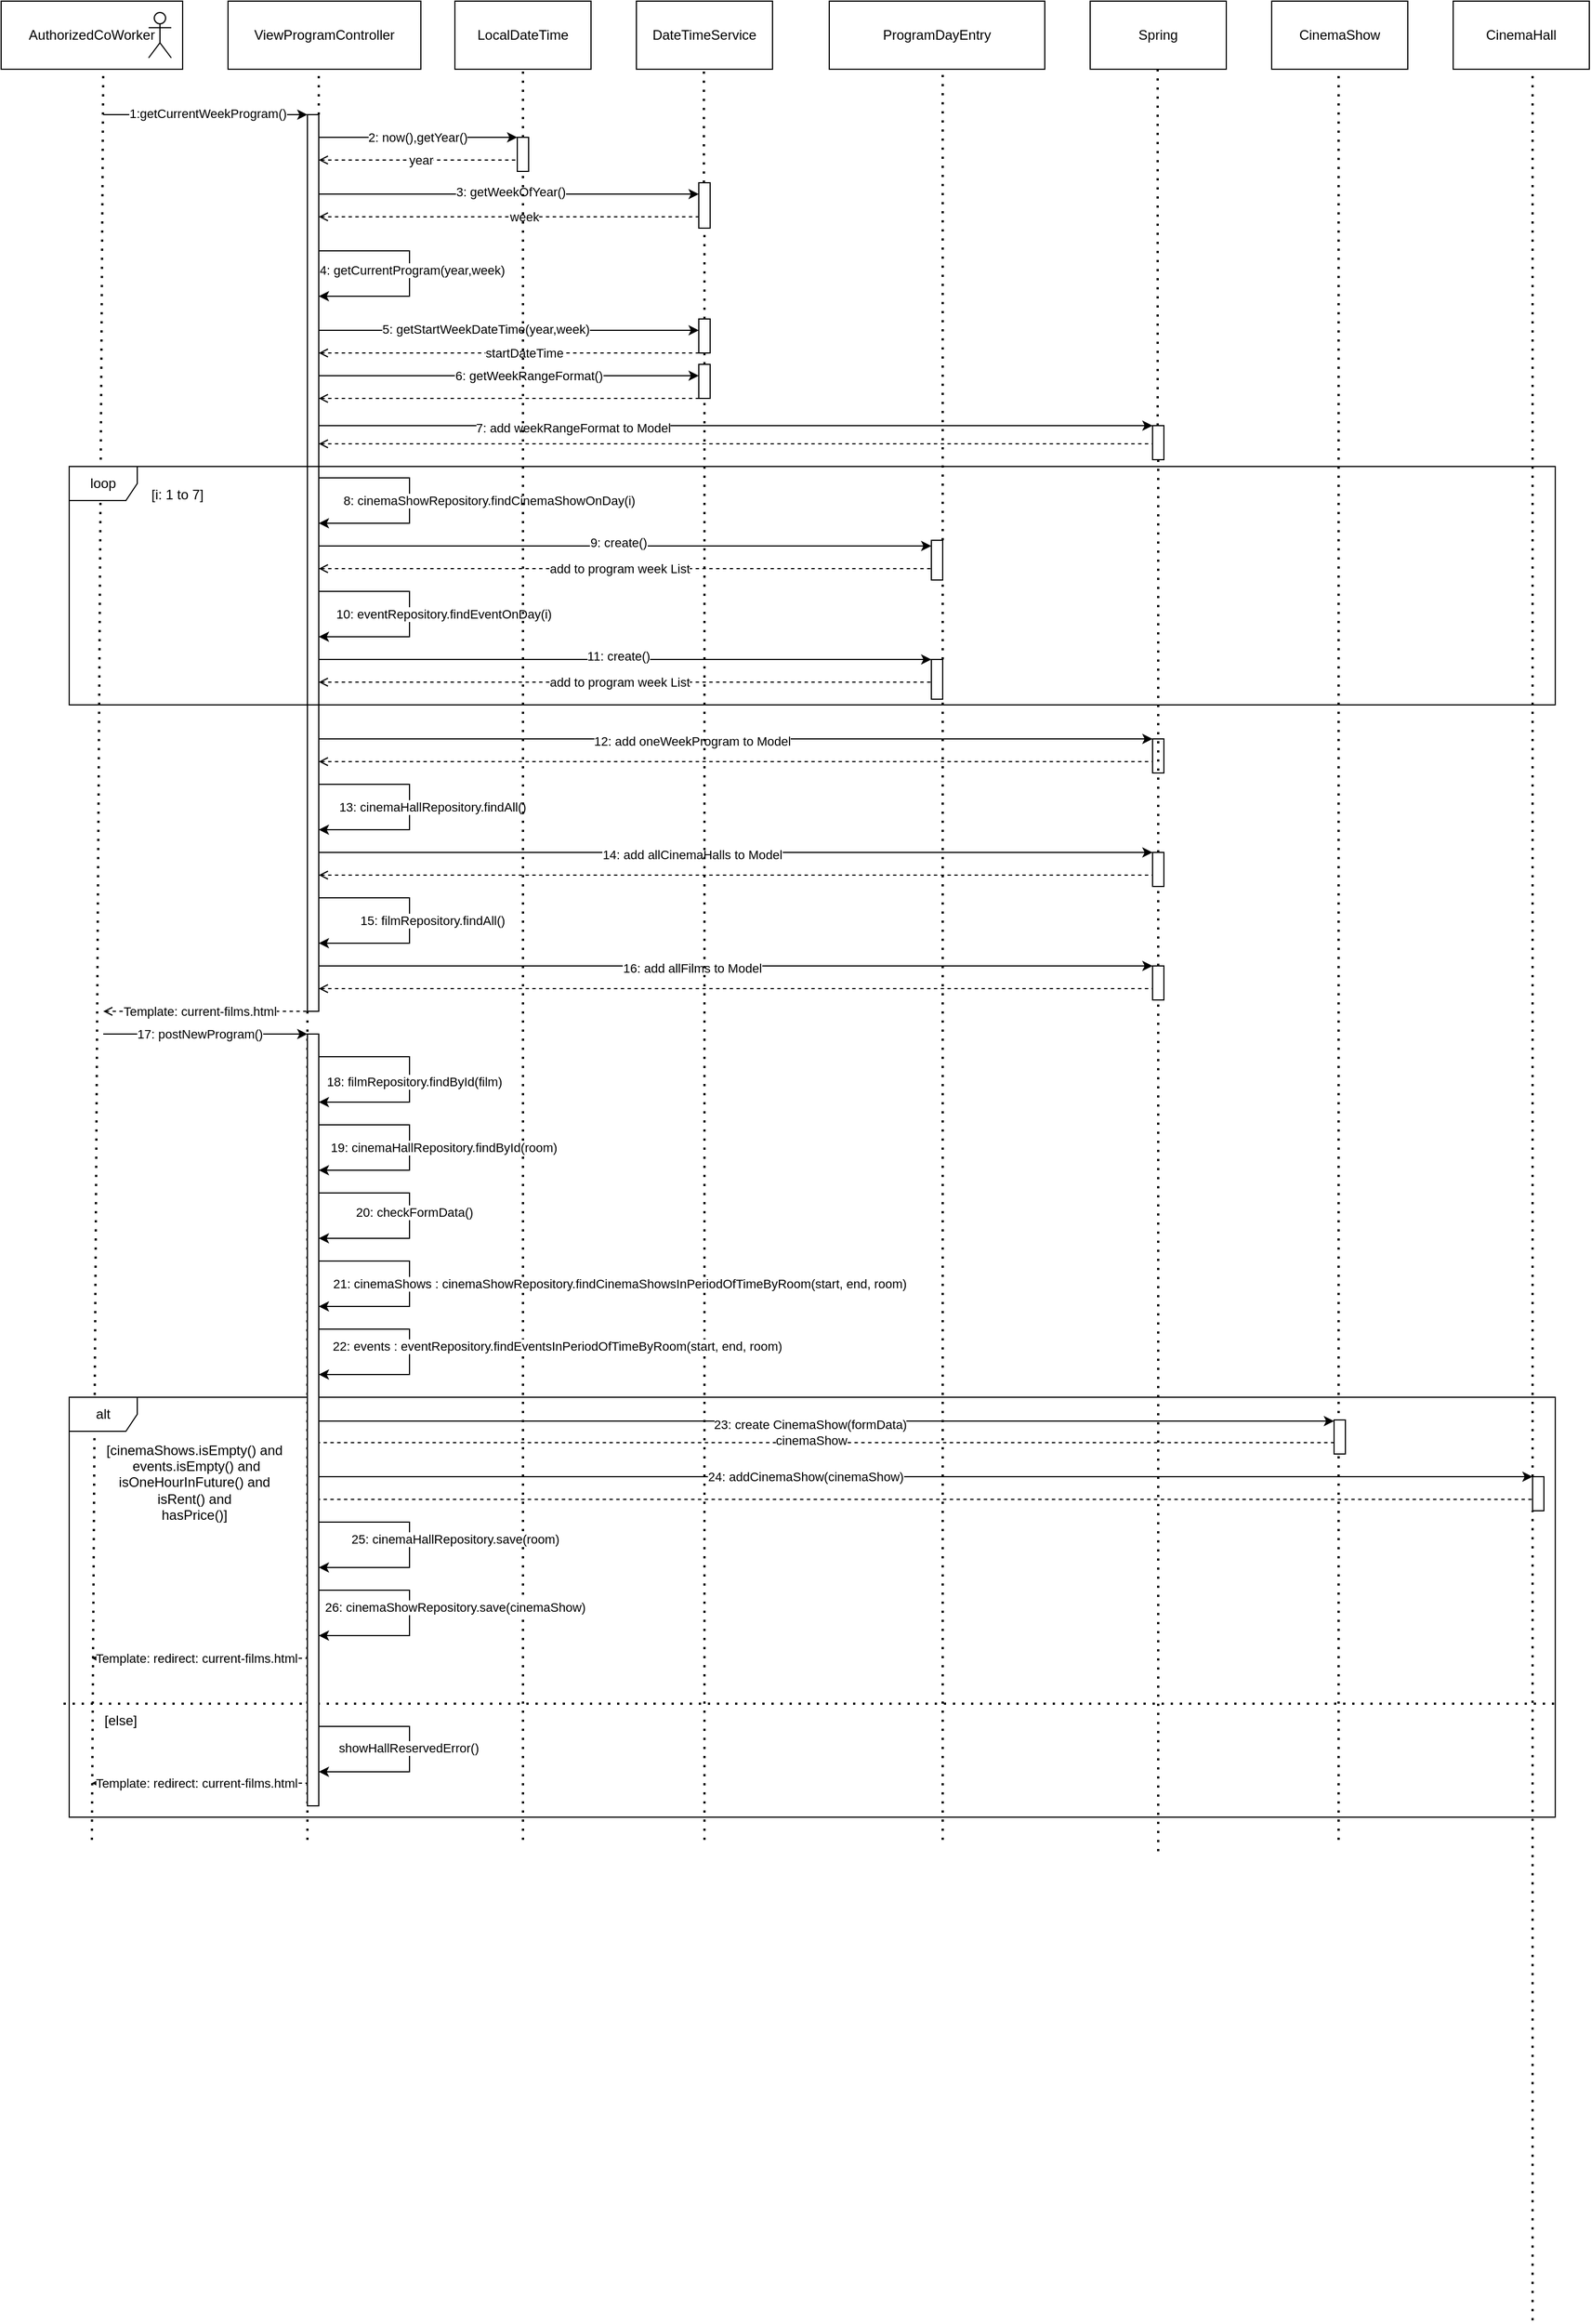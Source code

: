 <mxfile version="24.6.4" type="device">
  <diagram name="Seite-1" id="sp1rI4xeojst68DhzQmf">
    <mxGraphModel dx="1290" dy="717" grid="1" gridSize="10" guides="1" tooltips="1" connect="1" arrows="1" fold="1" page="1" pageScale="1" pageWidth="1169" pageHeight="827" math="0" shadow="0">
      <root>
        <mxCell id="0" />
        <mxCell id="1" parent="0" />
        <mxCell id="gqhiWl2v0TtvqMzt5mS7-1" value="AuthorizedCoWorker" style="rounded=0;whiteSpace=wrap;html=1;" parent="1" vertex="1">
          <mxGeometry x="40" y="40" width="160" height="60" as="geometry" />
        </mxCell>
        <mxCell id="gqhiWl2v0TtvqMzt5mS7-2" value="" style="shape=umlActor;verticalLabelPosition=bottom;verticalAlign=top;html=1;outlineConnect=0;" parent="1" vertex="1">
          <mxGeometry x="170" y="50" width="20" height="40" as="geometry" />
        </mxCell>
        <mxCell id="gqhiWl2v0TtvqMzt5mS7-3" value="ViewProgramController" style="rounded=0;whiteSpace=wrap;html=1;" parent="1" vertex="1">
          <mxGeometry x="240" y="40" width="170" height="60" as="geometry" />
        </mxCell>
        <mxCell id="gqhiWl2v0TtvqMzt5mS7-4" value="DateTimeService" style="rounded=0;whiteSpace=wrap;html=1;" parent="1" vertex="1">
          <mxGeometry x="600" y="40" width="120" height="60" as="geometry" />
        </mxCell>
        <mxCell id="gqhiWl2v0TtvqMzt5mS7-5" value="Spring" style="rounded=0;whiteSpace=wrap;html=1;" parent="1" vertex="1">
          <mxGeometry x="1000" y="40" width="120" height="60" as="geometry" />
        </mxCell>
        <mxCell id="gqhiWl2v0TtvqMzt5mS7-6" value="ProgramDayEntry" style="rounded=0;whiteSpace=wrap;html=1;" parent="1" vertex="1">
          <mxGeometry x="770" y="40" width="190" height="60" as="geometry" />
        </mxCell>
        <mxCell id="gqhiWl2v0TtvqMzt5mS7-7" value="" style="endArrow=none;dashed=1;html=1;dashPattern=1 3;strokeWidth=2;rounded=0;" parent="1" edge="1">
          <mxGeometry width="50" height="50" relative="1" as="geometry">
            <mxPoint x="120" y="1660" as="sourcePoint" />
            <mxPoint x="130" y="100" as="targetPoint" />
          </mxGeometry>
        </mxCell>
        <mxCell id="gqhiWl2v0TtvqMzt5mS7-8" value="" style="endArrow=none;dashed=1;html=1;dashPattern=1 3;strokeWidth=2;rounded=0;" parent="1" source="gqhiWl2v0TtvqMzt5mS7-14" edge="1">
          <mxGeometry width="50" height="50" relative="1" as="geometry">
            <mxPoint x="320" y="800" as="sourcePoint" />
            <mxPoint x="320" y="100" as="targetPoint" />
          </mxGeometry>
        </mxCell>
        <mxCell id="gqhiWl2v0TtvqMzt5mS7-9" value="" style="endArrow=none;dashed=1;html=1;dashPattern=1 3;strokeWidth=2;rounded=0;" parent="1" source="gqhiWl2v0TtvqMzt5mS7-72" edge="1">
          <mxGeometry width="50" height="50" relative="1" as="geometry">
            <mxPoint x="660" y="1480" as="sourcePoint" />
            <mxPoint x="659.5" y="100" as="targetPoint" />
          </mxGeometry>
        </mxCell>
        <mxCell id="gqhiWl2v0TtvqMzt5mS7-10" value="" style="endArrow=none;dashed=1;html=1;dashPattern=1 3;strokeWidth=2;rounded=0;" parent="1" source="gqhiWl2v0TtvqMzt5mS7-138" edge="1">
          <mxGeometry width="50" height="50" relative="1" as="geometry">
            <mxPoint x="870" y="1650" as="sourcePoint" />
            <mxPoint x="870" y="100" as="targetPoint" />
          </mxGeometry>
        </mxCell>
        <mxCell id="gqhiWl2v0TtvqMzt5mS7-11" value="" style="endArrow=none;dashed=1;html=1;dashPattern=1 3;strokeWidth=2;rounded=0;" parent="1" source="gqhiWl2v0TtvqMzt5mS7-150" edge="1">
          <mxGeometry width="50" height="50" relative="1" as="geometry">
            <mxPoint x="1060" y="1650" as="sourcePoint" />
            <mxPoint x="1059.5" y="100" as="targetPoint" />
          </mxGeometry>
        </mxCell>
        <mxCell id="gqhiWl2v0TtvqMzt5mS7-12" value="" style="endArrow=classic;html=1;rounded=0;" parent="1" target="gqhiWl2v0TtvqMzt5mS7-14" edge="1">
          <mxGeometry width="50" height="50" relative="1" as="geometry">
            <mxPoint x="130" y="140" as="sourcePoint" />
            <mxPoint x="320" y="140" as="targetPoint" />
          </mxGeometry>
        </mxCell>
        <mxCell id="gqhiWl2v0TtvqMzt5mS7-16" value="1:getCurrentWeekProgram()" style="edgeLabel;html=1;align=center;verticalAlign=middle;resizable=0;points=[];" parent="gqhiWl2v0TtvqMzt5mS7-12" vertex="1" connectable="0">
          <mxGeometry x="0.022" y="1" relative="1" as="geometry">
            <mxPoint as="offset" />
          </mxGeometry>
        </mxCell>
        <mxCell id="gqhiWl2v0TtvqMzt5mS7-15" value="" style="endArrow=none;dashed=1;html=1;dashPattern=1 3;strokeWidth=2;rounded=0;" parent="1" target="gqhiWl2v0TtvqMzt5mS7-14" edge="1">
          <mxGeometry width="50" height="50" relative="1" as="geometry">
            <mxPoint x="310" y="1660" as="sourcePoint" />
            <mxPoint x="320" y="100" as="targetPoint" />
          </mxGeometry>
        </mxCell>
        <mxCell id="gqhiWl2v0TtvqMzt5mS7-14" value="" style="html=1;points=[[0,0,0,0,5],[0,1,0,0,-5],[1,0,0,0,5],[1,1,0,0,-5]];perimeter=orthogonalPerimeter;outlineConnect=0;targetShapes=umlLifeline;portConstraint=eastwest;newEdgeStyle={&quot;curved&quot;:0,&quot;rounded&quot;:0};" parent="1" vertex="1">
          <mxGeometry x="310" y="140" width="10" height="790" as="geometry" />
        </mxCell>
        <mxCell id="gqhiWl2v0TtvqMzt5mS7-19" value="LocalDateTime" style="rounded=0;whiteSpace=wrap;html=1;" parent="1" vertex="1">
          <mxGeometry x="440" y="40" width="120" height="60" as="geometry" />
        </mxCell>
        <mxCell id="gqhiWl2v0TtvqMzt5mS7-20" value="" style="endArrow=none;dashed=1;html=1;dashPattern=1 3;strokeWidth=2;rounded=0;" parent="1" source="gqhiWl2v0TtvqMzt5mS7-70" edge="1">
          <mxGeometry width="50" height="50" relative="1" as="geometry">
            <mxPoint x="500" y="1480" as="sourcePoint" />
            <mxPoint x="500" y="100" as="targetPoint" />
          </mxGeometry>
        </mxCell>
        <mxCell id="gqhiWl2v0TtvqMzt5mS7-21" value="" style="endArrow=classic;html=1;rounded=0;" parent="1" target="gqhiWl2v0TtvqMzt5mS7-70" edge="1">
          <mxGeometry width="50" height="50" relative="1" as="geometry">
            <mxPoint x="320" y="160" as="sourcePoint" />
            <mxPoint x="500" y="160" as="targetPoint" />
          </mxGeometry>
        </mxCell>
        <mxCell id="gqhiWl2v0TtvqMzt5mS7-22" value="2: now(),getYear()" style="edgeLabel;html=1;align=center;verticalAlign=middle;resizable=0;points=[];" parent="gqhiWl2v0TtvqMzt5mS7-21" vertex="1" connectable="0">
          <mxGeometry x="0.222" y="-3" relative="1" as="geometry">
            <mxPoint x="-20" y="-3" as="offset" />
          </mxGeometry>
        </mxCell>
        <mxCell id="gqhiWl2v0TtvqMzt5mS7-24" value="" style="endArrow=none;dashed=1;html=1;rounded=0;startArrow=open;startFill=0;" parent="1" edge="1">
          <mxGeometry width="50" height="50" relative="1" as="geometry">
            <mxPoint x="320" y="180" as="sourcePoint" />
            <mxPoint x="500" y="180" as="targetPoint" />
          </mxGeometry>
        </mxCell>
        <mxCell id="gqhiWl2v0TtvqMzt5mS7-25" value="year" style="edgeLabel;html=1;align=center;verticalAlign=middle;resizable=0;points=[];" parent="gqhiWl2v0TtvqMzt5mS7-24" vertex="1" connectable="0">
          <mxGeometry x="0.133" y="3" relative="1" as="geometry">
            <mxPoint x="-12" y="3" as="offset" />
          </mxGeometry>
        </mxCell>
        <mxCell id="gqhiWl2v0TtvqMzt5mS7-26" value="" style="endArrow=classic;html=1;rounded=0;" parent="1" target="gqhiWl2v0TtvqMzt5mS7-72" edge="1">
          <mxGeometry width="50" height="50" relative="1" as="geometry">
            <mxPoint x="320" y="210" as="sourcePoint" />
            <mxPoint x="660" y="210" as="targetPoint" />
          </mxGeometry>
        </mxCell>
        <mxCell id="gqhiWl2v0TtvqMzt5mS7-27" value="3: getWeekOfYear()" style="edgeLabel;html=1;align=center;verticalAlign=middle;resizable=0;points=[];" parent="gqhiWl2v0TtvqMzt5mS7-26" vertex="1" connectable="0">
          <mxGeometry x="-0.288" y="2" relative="1" as="geometry">
            <mxPoint x="49" as="offset" />
          </mxGeometry>
        </mxCell>
        <mxCell id="gqhiWl2v0TtvqMzt5mS7-29" value="" style="endArrow=none;dashed=1;html=1;rounded=0;startArrow=open;startFill=0;" parent="1" source="gqhiWl2v0TtvqMzt5mS7-14" edge="1">
          <mxGeometry width="50" height="50" relative="1" as="geometry">
            <mxPoint x="480" y="230" as="sourcePoint" />
            <mxPoint x="660" y="230" as="targetPoint" />
          </mxGeometry>
        </mxCell>
        <mxCell id="gqhiWl2v0TtvqMzt5mS7-30" value="week" style="edgeLabel;html=1;align=center;verticalAlign=middle;resizable=0;points=[];" parent="gqhiWl2v0TtvqMzt5mS7-29" vertex="1" connectable="0">
          <mxGeometry x="0.133" y="3" relative="1" as="geometry">
            <mxPoint x="-12" y="3" as="offset" />
          </mxGeometry>
        </mxCell>
        <mxCell id="gqhiWl2v0TtvqMzt5mS7-31" value="" style="endArrow=classic;html=1;rounded=0;" parent="1" target="gqhiWl2v0TtvqMzt5mS7-14" edge="1">
          <mxGeometry width="50" height="50" relative="1" as="geometry">
            <mxPoint x="320" y="260" as="sourcePoint" />
            <mxPoint x="410" y="290" as="targetPoint" />
            <Array as="points">
              <mxPoint x="400" y="260" />
              <mxPoint x="400" y="300" />
            </Array>
          </mxGeometry>
        </mxCell>
        <mxCell id="gqhiWl2v0TtvqMzt5mS7-32" value="4: getCurrentProgram(year,week)" style="edgeLabel;html=1;align=center;verticalAlign=middle;resizable=0;points=[];" parent="gqhiWl2v0TtvqMzt5mS7-31" vertex="1" connectable="0">
          <mxGeometry x="-0.03" y="2" relative="1" as="geometry">
            <mxPoint as="offset" />
          </mxGeometry>
        </mxCell>
        <mxCell id="gqhiWl2v0TtvqMzt5mS7-33" value="" style="endArrow=classic;html=1;rounded=0;" parent="1" target="gqhiWl2v0TtvqMzt5mS7-74" edge="1">
          <mxGeometry width="50" height="50" relative="1" as="geometry">
            <mxPoint x="320" y="330" as="sourcePoint" />
            <mxPoint x="660" y="330" as="targetPoint" />
          </mxGeometry>
        </mxCell>
        <mxCell id="gqhiWl2v0TtvqMzt5mS7-34" value="5: getStartWeekDateTime(year,week)" style="edgeLabel;html=1;align=center;verticalAlign=middle;resizable=0;points=[];" parent="gqhiWl2v0TtvqMzt5mS7-33" vertex="1" connectable="0">
          <mxGeometry x="-0.123" y="1" relative="1" as="geometry">
            <mxPoint as="offset" />
          </mxGeometry>
        </mxCell>
        <mxCell id="gqhiWl2v0TtvqMzt5mS7-35" value="" style="endArrow=none;dashed=1;html=1;rounded=0;startArrow=open;startFill=0;" parent="1" edge="1">
          <mxGeometry width="50" height="50" relative="1" as="geometry">
            <mxPoint x="320" y="350" as="sourcePoint" />
            <mxPoint x="660" y="350" as="targetPoint" />
          </mxGeometry>
        </mxCell>
        <mxCell id="gqhiWl2v0TtvqMzt5mS7-36" value="startDateTime" style="edgeLabel;html=1;align=center;verticalAlign=middle;resizable=0;points=[];" parent="gqhiWl2v0TtvqMzt5mS7-35" vertex="1" connectable="0">
          <mxGeometry x="0.133" y="3" relative="1" as="geometry">
            <mxPoint x="-12" y="3" as="offset" />
          </mxGeometry>
        </mxCell>
        <mxCell id="gqhiWl2v0TtvqMzt5mS7-38" value="" style="endArrow=classic;html=1;rounded=0;" parent="1" target="gqhiWl2v0TtvqMzt5mS7-76" edge="1">
          <mxGeometry width="50" height="50" relative="1" as="geometry">
            <mxPoint x="320" y="370" as="sourcePoint" />
            <mxPoint x="660" y="370" as="targetPoint" />
          </mxGeometry>
        </mxCell>
        <mxCell id="gqhiWl2v0TtvqMzt5mS7-39" value="6: getWeekRangeFormat()" style="edgeLabel;html=1;align=center;verticalAlign=middle;resizable=0;points=[];" parent="gqhiWl2v0TtvqMzt5mS7-38" vertex="1" connectable="0">
          <mxGeometry x="0.1" relative="1" as="geometry">
            <mxPoint as="offset" />
          </mxGeometry>
        </mxCell>
        <mxCell id="gqhiWl2v0TtvqMzt5mS7-40" value="" style="endArrow=none;dashed=1;html=1;rounded=0;startArrow=open;startFill=0;" parent="1" edge="1">
          <mxGeometry width="50" height="50" relative="1" as="geometry">
            <mxPoint x="320" y="390" as="sourcePoint" />
            <mxPoint x="660" y="390" as="targetPoint" />
          </mxGeometry>
        </mxCell>
        <mxCell id="gqhiWl2v0TtvqMzt5mS7-42" value="" style="endArrow=classic;html=1;rounded=0;" parent="1" target="gqhiWl2v0TtvqMzt5mS7-150" edge="1">
          <mxGeometry width="50" height="50" relative="1" as="geometry">
            <mxPoint x="320" y="414" as="sourcePoint" />
            <mxPoint x="1060" y="414" as="targetPoint" />
          </mxGeometry>
        </mxCell>
        <mxCell id="gqhiWl2v0TtvqMzt5mS7-43" value="7: add weekRangeFormat to Model" style="edgeLabel;html=1;align=center;verticalAlign=middle;resizable=0;points=[];" parent="gqhiWl2v0TtvqMzt5mS7-42" vertex="1" connectable="0">
          <mxGeometry x="-0.392" y="-2" relative="1" as="geometry">
            <mxPoint as="offset" />
          </mxGeometry>
        </mxCell>
        <mxCell id="gqhiWl2v0TtvqMzt5mS7-44" value="" style="endArrow=none;dashed=1;html=1;rounded=0;startArrow=open;startFill=0;" parent="1" source="gqhiWl2v0TtvqMzt5mS7-14" edge="1">
          <mxGeometry width="50" height="50" relative="1" as="geometry">
            <mxPoint x="720" y="430" as="sourcePoint" />
            <mxPoint x="1060" y="430" as="targetPoint" />
          </mxGeometry>
        </mxCell>
        <mxCell id="gqhiWl2v0TtvqMzt5mS7-45" value="loop" style="shape=umlFrame;whiteSpace=wrap;html=1;pointerEvents=0;" parent="1" vertex="1">
          <mxGeometry x="100" y="450" width="1310" height="210" as="geometry" />
        </mxCell>
        <mxCell id="gqhiWl2v0TtvqMzt5mS7-46" value="[i: 1 to 7]" style="text;html=1;align=center;verticalAlign=middle;resizable=0;points=[];autosize=1;strokeColor=none;fillColor=none;" parent="1" vertex="1">
          <mxGeometry x="160" y="460" width="70" height="30" as="geometry" />
        </mxCell>
        <mxCell id="gqhiWl2v0TtvqMzt5mS7-48" value="" style="endArrow=classic;html=1;rounded=0;" parent="1" target="gqhiWl2v0TtvqMzt5mS7-14" edge="1">
          <mxGeometry width="50" height="50" relative="1" as="geometry">
            <mxPoint x="320" y="460" as="sourcePoint" />
            <mxPoint x="370" y="500" as="targetPoint" />
            <Array as="points">
              <mxPoint x="400" y="460" />
              <mxPoint x="400" y="500" />
            </Array>
          </mxGeometry>
        </mxCell>
        <mxCell id="gqhiWl2v0TtvqMzt5mS7-49" value="8: cinemaShowRepository.findCinemaShowOnDay(i)" style="edgeLabel;html=1;align=center;verticalAlign=middle;resizable=0;points=[];" parent="gqhiWl2v0TtvqMzt5mS7-48" vertex="1" connectable="0">
          <mxGeometry x="0.05" y="-3" relative="1" as="geometry">
            <mxPoint x="73" y="-5" as="offset" />
          </mxGeometry>
        </mxCell>
        <mxCell id="gqhiWl2v0TtvqMzt5mS7-50" value="" style="endArrow=classic;html=1;rounded=0;" parent="1" target="gqhiWl2v0TtvqMzt5mS7-142" edge="1">
          <mxGeometry width="50" height="50" relative="1" as="geometry">
            <mxPoint x="320" y="690" as="sourcePoint" />
            <mxPoint x="1060" y="690" as="targetPoint" />
          </mxGeometry>
        </mxCell>
        <mxCell id="gqhiWl2v0TtvqMzt5mS7-51" value="12: add oneWeekProgram to Model" style="edgeLabel;html=1;align=center;verticalAlign=middle;resizable=0;points=[];" parent="gqhiWl2v0TtvqMzt5mS7-50" vertex="1" connectable="0">
          <mxGeometry x="-0.392" y="-2" relative="1" as="geometry">
            <mxPoint x="105" as="offset" />
          </mxGeometry>
        </mxCell>
        <mxCell id="gqhiWl2v0TtvqMzt5mS7-52" value="" style="endArrow=classic;html=1;rounded=0;" parent="1" edge="1">
          <mxGeometry width="50" height="50" relative="1" as="geometry">
            <mxPoint x="320" y="560" as="sourcePoint" />
            <mxPoint x="320" y="600" as="targetPoint" />
            <Array as="points">
              <mxPoint x="400" y="560" />
              <mxPoint x="400" y="600" />
            </Array>
          </mxGeometry>
        </mxCell>
        <mxCell id="gqhiWl2v0TtvqMzt5mS7-53" value="10: eventRepository.findEventOnDay(i)" style="edgeLabel;html=1;align=center;verticalAlign=middle;resizable=0;points=[];" parent="gqhiWl2v0TtvqMzt5mS7-52" vertex="1" connectable="0">
          <mxGeometry x="0.05" y="-3" relative="1" as="geometry">
            <mxPoint x="33" y="-5" as="offset" />
          </mxGeometry>
        </mxCell>
        <mxCell id="gqhiWl2v0TtvqMzt5mS7-54" value="" style="endArrow=none;dashed=1;html=1;rounded=0;startArrow=open;startFill=0;" parent="1" edge="1">
          <mxGeometry width="50" height="50" relative="1" as="geometry">
            <mxPoint x="320" y="710" as="sourcePoint" />
            <mxPoint x="1060" y="710" as="targetPoint" />
          </mxGeometry>
        </mxCell>
        <mxCell id="gqhiWl2v0TtvqMzt5mS7-55" value="" style="endArrow=classic;html=1;rounded=0;" parent="1" edge="1">
          <mxGeometry width="50" height="50" relative="1" as="geometry">
            <mxPoint x="320" y="730" as="sourcePoint" />
            <mxPoint x="320" y="770" as="targetPoint" />
            <Array as="points">
              <mxPoint x="400" y="730" />
              <mxPoint x="400" y="770" />
            </Array>
          </mxGeometry>
        </mxCell>
        <mxCell id="gqhiWl2v0TtvqMzt5mS7-56" value="13: cinemaHallRepository.findAll()" style="edgeLabel;html=1;align=center;verticalAlign=middle;resizable=0;points=[];" parent="gqhiWl2v0TtvqMzt5mS7-55" vertex="1" connectable="0">
          <mxGeometry x="0.05" y="-3" relative="1" as="geometry">
            <mxPoint x="23" y="-5" as="offset" />
          </mxGeometry>
        </mxCell>
        <mxCell id="gqhiWl2v0TtvqMzt5mS7-57" value="" style="endArrow=classic;html=1;rounded=0;" parent="1" target="gqhiWl2v0TtvqMzt5mS7-143" edge="1">
          <mxGeometry width="50" height="50" relative="1" as="geometry">
            <mxPoint x="320" y="790" as="sourcePoint" />
            <mxPoint x="1060" y="790" as="targetPoint" />
          </mxGeometry>
        </mxCell>
        <mxCell id="gqhiWl2v0TtvqMzt5mS7-58" value="14: add allCinemaHalls to Model" style="edgeLabel;html=1;align=center;verticalAlign=middle;resizable=0;points=[];" parent="gqhiWl2v0TtvqMzt5mS7-57" vertex="1" connectable="0">
          <mxGeometry x="-0.392" y="-2" relative="1" as="geometry">
            <mxPoint x="105" as="offset" />
          </mxGeometry>
        </mxCell>
        <mxCell id="gqhiWl2v0TtvqMzt5mS7-59" value="" style="endArrow=none;dashed=1;html=1;rounded=0;startArrow=open;startFill=0;" parent="1" edge="1">
          <mxGeometry width="50" height="50" relative="1" as="geometry">
            <mxPoint x="320" y="810" as="sourcePoint" />
            <mxPoint x="1060" y="810" as="targetPoint" />
          </mxGeometry>
        </mxCell>
        <mxCell id="gqhiWl2v0TtvqMzt5mS7-60" value="" style="endArrow=classic;html=1;rounded=0;" parent="1" edge="1">
          <mxGeometry width="50" height="50" relative="1" as="geometry">
            <mxPoint x="320" y="830" as="sourcePoint" />
            <mxPoint x="320" y="870" as="targetPoint" />
            <Array as="points">
              <mxPoint x="400" y="830" />
              <mxPoint x="400" y="870" />
            </Array>
          </mxGeometry>
        </mxCell>
        <mxCell id="gqhiWl2v0TtvqMzt5mS7-61" value="15: filmRepository.findAll()" style="edgeLabel;html=1;align=center;verticalAlign=middle;resizable=0;points=[];" parent="gqhiWl2v0TtvqMzt5mS7-60" vertex="1" connectable="0">
          <mxGeometry x="0.05" y="-3" relative="1" as="geometry">
            <mxPoint x="23" y="-5" as="offset" />
          </mxGeometry>
        </mxCell>
        <mxCell id="gqhiWl2v0TtvqMzt5mS7-63" value="" style="endArrow=classic;html=1;rounded=0;" parent="1" target="gqhiWl2v0TtvqMzt5mS7-145" edge="1">
          <mxGeometry width="50" height="50" relative="1" as="geometry">
            <mxPoint x="320" y="890" as="sourcePoint" />
            <mxPoint x="1060" y="890" as="targetPoint" />
          </mxGeometry>
        </mxCell>
        <mxCell id="gqhiWl2v0TtvqMzt5mS7-64" value="16: add allFilms to Model" style="edgeLabel;html=1;align=center;verticalAlign=middle;resizable=0;points=[];" parent="gqhiWl2v0TtvqMzt5mS7-63" vertex="1" connectable="0">
          <mxGeometry x="-0.392" y="-2" relative="1" as="geometry">
            <mxPoint x="105" as="offset" />
          </mxGeometry>
        </mxCell>
        <mxCell id="gqhiWl2v0TtvqMzt5mS7-65" value="" style="endArrow=none;dashed=1;html=1;rounded=0;startArrow=open;startFill=0;" parent="1" edge="1">
          <mxGeometry width="50" height="50" relative="1" as="geometry">
            <mxPoint x="320" y="910" as="sourcePoint" />
            <mxPoint x="1060" y="910" as="targetPoint" />
          </mxGeometry>
        </mxCell>
        <mxCell id="gqhiWl2v0TtvqMzt5mS7-66" value="" style="endArrow=none;dashed=1;html=1;rounded=0;startArrow=open;startFill=0;" parent="1" edge="1">
          <mxGeometry width="50" height="50" relative="1" as="geometry">
            <mxPoint x="130" y="930" as="sourcePoint" />
            <mxPoint x="310" y="930" as="targetPoint" />
          </mxGeometry>
        </mxCell>
        <mxCell id="gqhiWl2v0TtvqMzt5mS7-67" value="Template: current-films.html" style="edgeLabel;html=1;align=center;verticalAlign=middle;resizable=0;points=[];" parent="gqhiWl2v0TtvqMzt5mS7-66" vertex="1" connectable="0">
          <mxGeometry x="0.356" y="-2" relative="1" as="geometry">
            <mxPoint x="-37" y="-2" as="offset" />
          </mxGeometry>
        </mxCell>
        <mxCell id="gqhiWl2v0TtvqMzt5mS7-68" value="" style="endArrow=classic;html=1;rounded=0;" parent="1" edge="1">
          <mxGeometry width="50" height="50" relative="1" as="geometry">
            <mxPoint x="130" y="950" as="sourcePoint" />
            <mxPoint x="310" y="950" as="targetPoint" />
          </mxGeometry>
        </mxCell>
        <mxCell id="gqhiWl2v0TtvqMzt5mS7-69" value="17: postNewProgram()" style="edgeLabel;html=1;align=center;verticalAlign=middle;resizable=0;points=[];" parent="gqhiWl2v0TtvqMzt5mS7-68" vertex="1" connectable="0">
          <mxGeometry x="-0.478" relative="1" as="geometry">
            <mxPoint x="38" as="offset" />
          </mxGeometry>
        </mxCell>
        <mxCell id="gqhiWl2v0TtvqMzt5mS7-71" value="" style="endArrow=none;dashed=1;html=1;dashPattern=1 3;strokeWidth=2;rounded=0;" parent="1" target="gqhiWl2v0TtvqMzt5mS7-70" edge="1">
          <mxGeometry width="50" height="50" relative="1" as="geometry">
            <mxPoint x="500" y="1660" as="sourcePoint" />
            <mxPoint x="500" y="100" as="targetPoint" />
          </mxGeometry>
        </mxCell>
        <mxCell id="gqhiWl2v0TtvqMzt5mS7-70" value="" style="html=1;points=[[0,0,0,0,5],[0,1,0,0,-5],[1,0,0,0,5],[1,1,0,0,-5]];perimeter=orthogonalPerimeter;outlineConnect=0;targetShapes=umlLifeline;portConstraint=eastwest;newEdgeStyle={&quot;curved&quot;:0,&quot;rounded&quot;:0};" parent="1" vertex="1">
          <mxGeometry x="495" y="160" width="10" height="30" as="geometry" />
        </mxCell>
        <mxCell id="gqhiWl2v0TtvqMzt5mS7-73" value="" style="endArrow=none;dashed=1;html=1;dashPattern=1 3;strokeWidth=2;rounded=0;" parent="1" source="gqhiWl2v0TtvqMzt5mS7-74" target="gqhiWl2v0TtvqMzt5mS7-72" edge="1">
          <mxGeometry width="50" height="50" relative="1" as="geometry">
            <mxPoint x="660" y="1480" as="sourcePoint" />
            <mxPoint x="659.5" y="100" as="targetPoint" />
          </mxGeometry>
        </mxCell>
        <mxCell id="gqhiWl2v0TtvqMzt5mS7-72" value="" style="html=1;points=[[0,0,0,0,5],[0,1,0,0,-5],[1,0,0,0,5],[1,1,0,0,-5]];perimeter=orthogonalPerimeter;outlineConnect=0;targetShapes=umlLifeline;portConstraint=eastwest;newEdgeStyle={&quot;curved&quot;:0,&quot;rounded&quot;:0};" parent="1" vertex="1">
          <mxGeometry x="655" y="200" width="10" height="40" as="geometry" />
        </mxCell>
        <mxCell id="gqhiWl2v0TtvqMzt5mS7-75" value="" style="endArrow=none;dashed=1;html=1;dashPattern=1 3;strokeWidth=2;rounded=0;" parent="1" source="gqhiWl2v0TtvqMzt5mS7-76" target="gqhiWl2v0TtvqMzt5mS7-74" edge="1">
          <mxGeometry width="50" height="50" relative="1" as="geometry">
            <mxPoint x="660" y="1480" as="sourcePoint" />
            <mxPoint x="660" y="240" as="targetPoint" />
          </mxGeometry>
        </mxCell>
        <mxCell id="gqhiWl2v0TtvqMzt5mS7-74" value="" style="html=1;points=[[0,0,0,0,5],[0,1,0,0,-5],[1,0,0,0,5],[1,1,0,0,-5]];perimeter=orthogonalPerimeter;outlineConnect=0;targetShapes=umlLifeline;portConstraint=eastwest;newEdgeStyle={&quot;curved&quot;:0,&quot;rounded&quot;:0};" parent="1" vertex="1">
          <mxGeometry x="655" y="320" width="10" height="30" as="geometry" />
        </mxCell>
        <mxCell id="gqhiWl2v0TtvqMzt5mS7-77" value="" style="endArrow=none;dashed=1;html=1;dashPattern=1 3;strokeWidth=2;rounded=0;" parent="1" target="gqhiWl2v0TtvqMzt5mS7-76" edge="1">
          <mxGeometry width="50" height="50" relative="1" as="geometry">
            <mxPoint x="660" y="1660" as="sourcePoint" />
            <mxPoint x="660" y="350" as="targetPoint" />
          </mxGeometry>
        </mxCell>
        <mxCell id="gqhiWl2v0TtvqMzt5mS7-76" value="" style="html=1;points=[[0,0,0,0,5],[0,1,0,0,-5],[1,0,0,0,5],[1,1,0,0,-5]];perimeter=orthogonalPerimeter;outlineConnect=0;targetShapes=umlLifeline;portConstraint=eastwest;newEdgeStyle={&quot;curved&quot;:0,&quot;rounded&quot;:0};" parent="1" vertex="1">
          <mxGeometry x="655" y="360" width="10" height="30" as="geometry" />
        </mxCell>
        <mxCell id="gqhiWl2v0TtvqMzt5mS7-88" value="" style="endArrow=classic;html=1;rounded=0;" parent="1" target="gqhiWl2v0TtvqMzt5mS7-138" edge="1">
          <mxGeometry width="50" height="50" relative="1" as="geometry">
            <mxPoint x="320" y="520" as="sourcePoint" />
            <mxPoint x="870" y="520" as="targetPoint" />
          </mxGeometry>
        </mxCell>
        <mxCell id="gqhiWl2v0TtvqMzt5mS7-89" value="9: create()" style="edgeLabel;html=1;align=center;verticalAlign=middle;resizable=0;points=[];" parent="gqhiWl2v0TtvqMzt5mS7-88" vertex="1" connectable="0">
          <mxGeometry x="0.313" y="3" relative="1" as="geometry">
            <mxPoint x="-91" as="offset" />
          </mxGeometry>
        </mxCell>
        <mxCell id="gqhiWl2v0TtvqMzt5mS7-91" value="" style="endArrow=none;dashed=1;html=1;rounded=0;startArrow=open;startFill=0;" parent="1" edge="1">
          <mxGeometry width="50" height="50" relative="1" as="geometry">
            <mxPoint x="320" y="540" as="sourcePoint" />
            <mxPoint x="870" y="540" as="targetPoint" />
          </mxGeometry>
        </mxCell>
        <mxCell id="gqhiWl2v0TtvqMzt5mS7-92" value="add to program week List" style="edgeLabel;html=1;align=center;verticalAlign=middle;resizable=0;points=[];" parent="gqhiWl2v0TtvqMzt5mS7-91" vertex="1" connectable="0">
          <mxGeometry x="-0.044" y="3" relative="1" as="geometry">
            <mxPoint x="2" y="3" as="offset" />
          </mxGeometry>
        </mxCell>
        <mxCell id="gqhiWl2v0TtvqMzt5mS7-93" value="" style="endArrow=classic;html=1;rounded=0;" parent="1" target="gqhiWl2v0TtvqMzt5mS7-140" edge="1">
          <mxGeometry width="50" height="50" relative="1" as="geometry">
            <mxPoint x="320" y="620" as="sourcePoint" />
            <mxPoint x="870" y="620" as="targetPoint" />
          </mxGeometry>
        </mxCell>
        <mxCell id="gqhiWl2v0TtvqMzt5mS7-94" value="11: create()" style="edgeLabel;html=1;align=center;verticalAlign=middle;resizable=0;points=[];" parent="gqhiWl2v0TtvqMzt5mS7-93" vertex="1" connectable="0">
          <mxGeometry x="0.313" y="3" relative="1" as="geometry">
            <mxPoint x="-91" as="offset" />
          </mxGeometry>
        </mxCell>
        <mxCell id="gqhiWl2v0TtvqMzt5mS7-95" value="" style="endArrow=none;dashed=1;html=1;rounded=0;startArrow=open;startFill=0;" parent="1" edge="1">
          <mxGeometry width="50" height="50" relative="1" as="geometry">
            <mxPoint x="320" y="640" as="sourcePoint" />
            <mxPoint x="870" y="640" as="targetPoint" />
          </mxGeometry>
        </mxCell>
        <mxCell id="gqhiWl2v0TtvqMzt5mS7-96" value="add to program week List" style="edgeLabel;html=1;align=center;verticalAlign=middle;resizable=0;points=[];" parent="gqhiWl2v0TtvqMzt5mS7-95" vertex="1" connectable="0">
          <mxGeometry x="-0.044" y="3" relative="1" as="geometry">
            <mxPoint x="2" y="3" as="offset" />
          </mxGeometry>
        </mxCell>
        <mxCell id="gqhiWl2v0TtvqMzt5mS7-97" value="" style="endArrow=classic;html=1;rounded=0;" parent="1" target="gqhiWl2v0TtvqMzt5mS7-135" edge="1">
          <mxGeometry width="50" height="50" relative="1" as="geometry">
            <mxPoint x="310" y="1090" as="sourcePoint" />
            <mxPoint x="310" y="1130" as="targetPoint" />
            <Array as="points">
              <mxPoint x="400" y="1090" />
              <mxPoint x="400" y="1130" />
            </Array>
          </mxGeometry>
        </mxCell>
        <mxCell id="gqhiWl2v0TtvqMzt5mS7-98" value="20: checkFormData()" style="edgeLabel;html=1;align=center;verticalAlign=middle;resizable=0;points=[];" parent="gqhiWl2v0TtvqMzt5mS7-97" vertex="1" connectable="0">
          <mxGeometry x="0.018" y="4" relative="1" as="geometry">
            <mxPoint as="offset" />
          </mxGeometry>
        </mxCell>
        <mxCell id="gqhiWl2v0TtvqMzt5mS7-99" value="" style="endArrow=classic;html=1;rounded=0;" parent="1" source="gqhiWl2v0TtvqMzt5mS7-135" target="gqhiWl2v0TtvqMzt5mS7-135" edge="1">
          <mxGeometry width="50" height="50" relative="1" as="geometry">
            <mxPoint x="310" y="970" as="sourcePoint" />
            <mxPoint x="310" y="1010" as="targetPoint" />
            <Array as="points">
              <mxPoint x="400" y="970" />
              <mxPoint x="400" y="1010" />
            </Array>
          </mxGeometry>
        </mxCell>
        <mxCell id="gqhiWl2v0TtvqMzt5mS7-100" value="18: filmRepository.findById(film)" style="edgeLabel;html=1;align=center;verticalAlign=middle;resizable=0;points=[];" parent="gqhiWl2v0TtvqMzt5mS7-99" vertex="1" connectable="0">
          <mxGeometry x="0.018" y="4" relative="1" as="geometry">
            <mxPoint as="offset" />
          </mxGeometry>
        </mxCell>
        <mxCell id="gqhiWl2v0TtvqMzt5mS7-101" value="" style="endArrow=classic;html=1;rounded=0;" parent="1" target="gqhiWl2v0TtvqMzt5mS7-135" edge="1">
          <mxGeometry width="50" height="50" relative="1" as="geometry">
            <mxPoint x="310" y="1030" as="sourcePoint" />
            <mxPoint x="310" y="1070" as="targetPoint" />
            <Array as="points">
              <mxPoint x="400" y="1030" />
              <mxPoint x="400" y="1070" />
            </Array>
          </mxGeometry>
        </mxCell>
        <mxCell id="gqhiWl2v0TtvqMzt5mS7-102" value="19: cinemaHallRepository.findById(room)" style="edgeLabel;html=1;align=center;verticalAlign=middle;resizable=0;points=[];" parent="gqhiWl2v0TtvqMzt5mS7-101" vertex="1" connectable="0">
          <mxGeometry x="0.018" y="4" relative="1" as="geometry">
            <mxPoint x="26" y="3" as="offset" />
          </mxGeometry>
        </mxCell>
        <mxCell id="gqhiWl2v0TtvqMzt5mS7-103" value="" style="endArrow=classic;html=1;rounded=0;" parent="1" target="gqhiWl2v0TtvqMzt5mS7-135" edge="1">
          <mxGeometry width="50" height="50" relative="1" as="geometry">
            <mxPoint x="310" y="1150" as="sourcePoint" />
            <mxPoint x="310" y="1190" as="targetPoint" />
            <Array as="points">
              <mxPoint x="400" y="1150" />
              <mxPoint x="400" y="1190" />
            </Array>
          </mxGeometry>
        </mxCell>
        <mxCell id="gqhiWl2v0TtvqMzt5mS7-104" value="21: cinemaShows : cinemaShowRepository.findCinemaShowsInPeriodOfTimeByRoom(start, end, room)" style="edgeLabel;html=1;align=center;verticalAlign=middle;resizable=0;points=[];" parent="gqhiWl2v0TtvqMzt5mS7-103" vertex="1" connectable="0">
          <mxGeometry x="0.018" y="4" relative="1" as="geometry">
            <mxPoint x="181" y="3" as="offset" />
          </mxGeometry>
        </mxCell>
        <mxCell id="gqhiWl2v0TtvqMzt5mS7-105" value="" style="endArrow=classic;html=1;rounded=0;" parent="1" target="gqhiWl2v0TtvqMzt5mS7-135" edge="1">
          <mxGeometry width="50" height="50" relative="1" as="geometry">
            <mxPoint x="310" y="1210" as="sourcePoint" />
            <mxPoint x="310" y="1250" as="targetPoint" />
            <Array as="points">
              <mxPoint x="400" y="1210" />
              <mxPoint x="400" y="1250" />
              <mxPoint x="360" y="1250" />
            </Array>
          </mxGeometry>
        </mxCell>
        <mxCell id="gqhiWl2v0TtvqMzt5mS7-106" value="22: events : eventRepository.findEventsInPeriodOfTimeByRoom(start, end, room)" style="edgeLabel;html=1;align=center;verticalAlign=middle;resizable=0;points=[];" parent="gqhiWl2v0TtvqMzt5mS7-105" vertex="1" connectable="0">
          <mxGeometry x="0.018" y="4" relative="1" as="geometry">
            <mxPoint x="126" y="-2" as="offset" />
          </mxGeometry>
        </mxCell>
        <mxCell id="gqhiWl2v0TtvqMzt5mS7-107" value="CinemaShow" style="rounded=0;whiteSpace=wrap;html=1;" parent="1" vertex="1">
          <mxGeometry x="1160" y="40" width="120" height="60" as="geometry" />
        </mxCell>
        <mxCell id="gqhiWl2v0TtvqMzt5mS7-108" value="" style="endArrow=none;dashed=1;html=1;dashPattern=1 3;strokeWidth=2;rounded=0;" parent="1" edge="1">
          <mxGeometry width="50" height="50" relative="1" as="geometry">
            <mxPoint x="1219" y="1660" as="sourcePoint" />
            <mxPoint x="1219" y="100" as="targetPoint" />
          </mxGeometry>
        </mxCell>
        <mxCell id="gqhiWl2v0TtvqMzt5mS7-109" value="" style="endArrow=classic;html=1;rounded=0;" parent="1" target="gqhiWl2v0TtvqMzt5mS7-147" edge="1">
          <mxGeometry width="50" height="50" relative="1" as="geometry">
            <mxPoint x="310" y="1291" as="sourcePoint" />
            <mxPoint x="1220" y="1290" as="targetPoint" />
          </mxGeometry>
        </mxCell>
        <mxCell id="gqhiWl2v0TtvqMzt5mS7-110" value="23: create CinemaShow(formData)" style="edgeLabel;html=1;align=center;verticalAlign=middle;resizable=0;points=[];" parent="gqhiWl2v0TtvqMzt5mS7-109" vertex="1" connectable="0">
          <mxGeometry x="-0.022" y="-3" relative="1" as="geometry">
            <mxPoint as="offset" />
          </mxGeometry>
        </mxCell>
        <mxCell id="gqhiWl2v0TtvqMzt5mS7-111" value="" style="endArrow=none;dashed=1;html=1;rounded=0;startArrow=open;startFill=0;" parent="1" edge="1">
          <mxGeometry width="50" height="50" relative="1" as="geometry">
            <mxPoint x="310" y="1310" as="sourcePoint" />
            <mxPoint x="1220" y="1310" as="targetPoint" />
          </mxGeometry>
        </mxCell>
        <mxCell id="gqhiWl2v0TtvqMzt5mS7-113" value="cinemaShow" style="edgeLabel;html=1;align=center;verticalAlign=middle;resizable=0;points=[];" parent="gqhiWl2v0TtvqMzt5mS7-111" vertex="1" connectable="0">
          <mxGeometry x="-0.024" y="2" relative="1" as="geometry">
            <mxPoint as="offset" />
          </mxGeometry>
        </mxCell>
        <mxCell id="gqhiWl2v0TtvqMzt5mS7-115" value="CinemaHall" style="rounded=0;whiteSpace=wrap;html=1;" parent="1" vertex="1">
          <mxGeometry x="1320" y="40" width="120" height="60" as="geometry" />
        </mxCell>
        <mxCell id="gqhiWl2v0TtvqMzt5mS7-116" value="" style="endArrow=none;dashed=1;html=1;dashPattern=1 3;strokeWidth=2;rounded=0;" parent="1" source="gqhiWl2v0TtvqMzt5mS7-148" edge="1">
          <mxGeometry width="50" height="50" relative="1" as="geometry">
            <mxPoint x="1390" y="1650" as="sourcePoint" />
            <mxPoint x="1390" y="100" as="targetPoint" />
          </mxGeometry>
        </mxCell>
        <mxCell id="gqhiWl2v0TtvqMzt5mS7-117" value="" style="endArrow=classic;html=1;rounded=0;" parent="1" target="gqhiWl2v0TtvqMzt5mS7-148" edge="1">
          <mxGeometry width="50" height="50" relative="1" as="geometry">
            <mxPoint x="310" y="1340" as="sourcePoint" />
            <mxPoint x="1390" y="1340" as="targetPoint" />
          </mxGeometry>
        </mxCell>
        <mxCell id="gqhiWl2v0TtvqMzt5mS7-118" value="24: addCinemaShow(cinemaShow)" style="edgeLabel;html=1;align=center;verticalAlign=middle;resizable=0;points=[];" parent="gqhiWl2v0TtvqMzt5mS7-117" vertex="1" connectable="0">
          <mxGeometry x="-0.187" y="-4" relative="1" as="geometry">
            <mxPoint y="-4" as="offset" />
          </mxGeometry>
        </mxCell>
        <mxCell id="gqhiWl2v0TtvqMzt5mS7-119" value="" style="endArrow=none;dashed=1;html=1;rounded=0;startArrow=open;startFill=0;" parent="1" edge="1">
          <mxGeometry width="50" height="50" relative="1" as="geometry">
            <mxPoint x="310" y="1360" as="sourcePoint" />
            <mxPoint x="1390" y="1360" as="targetPoint" />
          </mxGeometry>
        </mxCell>
        <mxCell id="gqhiWl2v0TtvqMzt5mS7-121" value="" style="endArrow=classic;html=1;rounded=0;" parent="1" target="gqhiWl2v0TtvqMzt5mS7-135" edge="1">
          <mxGeometry width="50" height="50" relative="1" as="geometry">
            <mxPoint x="310" y="1380" as="sourcePoint" />
            <mxPoint x="310" y="1420" as="targetPoint" />
            <Array as="points">
              <mxPoint x="400" y="1380" />
              <mxPoint x="400" y="1420" />
            </Array>
          </mxGeometry>
        </mxCell>
        <mxCell id="gqhiWl2v0TtvqMzt5mS7-122" value="25: cinemaHallRepository.save(room)" style="edgeLabel;html=1;align=center;verticalAlign=middle;resizable=0;points=[];" parent="gqhiWl2v0TtvqMzt5mS7-121" vertex="1" connectable="0">
          <mxGeometry x="0.018" y="4" relative="1" as="geometry">
            <mxPoint x="36" y="-2" as="offset" />
          </mxGeometry>
        </mxCell>
        <mxCell id="gqhiWl2v0TtvqMzt5mS7-123" value="" style="endArrow=classic;html=1;rounded=0;" parent="1" target="gqhiWl2v0TtvqMzt5mS7-135" edge="1">
          <mxGeometry width="50" height="50" relative="1" as="geometry">
            <mxPoint x="310" y="1440" as="sourcePoint" />
            <mxPoint x="310" y="1480" as="targetPoint" />
            <Array as="points">
              <mxPoint x="400" y="1440" />
              <mxPoint x="400" y="1480" />
            </Array>
          </mxGeometry>
        </mxCell>
        <mxCell id="gqhiWl2v0TtvqMzt5mS7-124" value="26: cinemaShowRepository.save(cinemaShow)" style="edgeLabel;html=1;align=center;verticalAlign=middle;resizable=0;points=[];" parent="gqhiWl2v0TtvqMzt5mS7-123" vertex="1" connectable="0">
          <mxGeometry x="0.018" y="4" relative="1" as="geometry">
            <mxPoint x="36" y="-2" as="offset" />
          </mxGeometry>
        </mxCell>
        <mxCell id="gqhiWl2v0TtvqMzt5mS7-125" value="" style="endArrow=none;dashed=1;html=1;rounded=0;startArrow=open;startFill=0;" parent="1" edge="1">
          <mxGeometry width="50" height="50" relative="1" as="geometry">
            <mxPoint x="120" y="1500" as="sourcePoint" />
            <mxPoint x="310" y="1500" as="targetPoint" />
          </mxGeometry>
        </mxCell>
        <mxCell id="gqhiWl2v0TtvqMzt5mS7-126" value="Template: redirect: current-films.html" style="edgeLabel;html=1;align=center;verticalAlign=middle;resizable=0;points=[];" parent="gqhiWl2v0TtvqMzt5mS7-125" vertex="1" connectable="0">
          <mxGeometry x="0.356" y="-2" relative="1" as="geometry">
            <mxPoint x="-37" y="-2" as="offset" />
          </mxGeometry>
        </mxCell>
        <mxCell id="gqhiWl2v0TtvqMzt5mS7-127" value="" style="endArrow=none;dashed=1;html=1;dashPattern=1 3;strokeWidth=2;rounded=0;" parent="1" edge="1">
          <mxGeometry width="50" height="50" relative="1" as="geometry">
            <mxPoint x="95" y="1540" as="sourcePoint" />
            <mxPoint x="1410" y="1540" as="targetPoint" />
          </mxGeometry>
        </mxCell>
        <mxCell id="gqhiWl2v0TtvqMzt5mS7-128" value="" style="endArrow=classic;html=1;rounded=0;" parent="1" target="gqhiWl2v0TtvqMzt5mS7-135" edge="1">
          <mxGeometry width="50" height="50" relative="1" as="geometry">
            <mxPoint x="310" y="1560" as="sourcePoint" />
            <mxPoint x="310" y="1600" as="targetPoint" />
            <Array as="points">
              <mxPoint x="400" y="1560" />
              <mxPoint x="400" y="1600" />
            </Array>
          </mxGeometry>
        </mxCell>
        <mxCell id="gqhiWl2v0TtvqMzt5mS7-129" value="showHallReservedError()" style="edgeLabel;html=1;align=center;verticalAlign=middle;resizable=0;points=[];" parent="gqhiWl2v0TtvqMzt5mS7-128" vertex="1" connectable="0">
          <mxGeometry x="0.036" y="-1" relative="1" as="geometry">
            <mxPoint as="offset" />
          </mxGeometry>
        </mxCell>
        <mxCell id="gqhiWl2v0TtvqMzt5mS7-130" value="alt" style="shape=umlFrame;whiteSpace=wrap;html=1;pointerEvents=0;" parent="1" vertex="1">
          <mxGeometry x="100" y="1270" width="1310" height="370" as="geometry" />
        </mxCell>
        <mxCell id="gqhiWl2v0TtvqMzt5mS7-131" value="[else]" style="text;html=1;align=center;verticalAlign=middle;resizable=0;points=[];autosize=1;strokeColor=none;fillColor=none;" parent="1" vertex="1">
          <mxGeometry x="120" y="1540" width="50" height="30" as="geometry" />
        </mxCell>
        <mxCell id="gqhiWl2v0TtvqMzt5mS7-132" value="[cinemaShows.isEmpty() and&lt;div&gt;&amp;nbsp;events.isEmpty() and&lt;/div&gt;&lt;div&gt;isOneHourInFuture() and&lt;/div&gt;&lt;div&gt;isRent() and&lt;/div&gt;&lt;div&gt;hasPrice()]&lt;/div&gt;" style="text;html=1;align=center;verticalAlign=middle;resizable=0;points=[];autosize=1;strokeColor=none;fillColor=none;" parent="1" vertex="1">
          <mxGeometry x="120" y="1300" width="180" height="90" as="geometry" />
        </mxCell>
        <mxCell id="gqhiWl2v0TtvqMzt5mS7-133" value="" style="endArrow=none;dashed=1;html=1;rounded=0;startArrow=open;startFill=0;" parent="1" edge="1">
          <mxGeometry width="50" height="50" relative="1" as="geometry">
            <mxPoint x="120" y="1610" as="sourcePoint" />
            <mxPoint x="310" y="1610" as="targetPoint" />
          </mxGeometry>
        </mxCell>
        <mxCell id="gqhiWl2v0TtvqMzt5mS7-134" value="Template: redirect: current-films.html" style="edgeLabel;html=1;align=center;verticalAlign=middle;resizable=0;points=[];" parent="gqhiWl2v0TtvqMzt5mS7-133" vertex="1" connectable="0">
          <mxGeometry x="0.356" y="-2" relative="1" as="geometry">
            <mxPoint x="-37" y="-2" as="offset" />
          </mxGeometry>
        </mxCell>
        <mxCell id="gqhiWl2v0TtvqMzt5mS7-136" value="" style="endArrow=classic;html=1;rounded=0;" parent="1" target="gqhiWl2v0TtvqMzt5mS7-135" edge="1">
          <mxGeometry width="50" height="50" relative="1" as="geometry">
            <mxPoint x="310" y="970" as="sourcePoint" />
            <mxPoint x="310" y="1010" as="targetPoint" />
            <Array as="points" />
          </mxGeometry>
        </mxCell>
        <mxCell id="gqhiWl2v0TtvqMzt5mS7-135" value="" style="html=1;points=[[0,0,0,0,5],[0,1,0,0,-5],[1,0,0,0,5],[1,1,0,0,-5]];perimeter=orthogonalPerimeter;outlineConnect=0;targetShapes=umlLifeline;portConstraint=eastwest;newEdgeStyle={&quot;curved&quot;:0,&quot;rounded&quot;:0};" parent="1" vertex="1">
          <mxGeometry x="310" y="950" width="10" height="680" as="geometry" />
        </mxCell>
        <mxCell id="gqhiWl2v0TtvqMzt5mS7-139" value="" style="endArrow=none;dashed=1;html=1;dashPattern=1 3;strokeWidth=2;rounded=0;" parent="1" edge="1">
          <mxGeometry width="50" height="50" relative="1" as="geometry">
            <mxPoint x="870" y="620" as="sourcePoint" />
            <mxPoint x="870" y="550" as="targetPoint" />
          </mxGeometry>
        </mxCell>
        <mxCell id="gqhiWl2v0TtvqMzt5mS7-138" value="" style="html=1;points=[[0,0,0,0,5],[0,1,0,0,-5],[1,0,0,0,5],[1,1,0,0,-5]];perimeter=orthogonalPerimeter;outlineConnect=0;targetShapes=umlLifeline;portConstraint=eastwest;newEdgeStyle={&quot;curved&quot;:0,&quot;rounded&quot;:0};" parent="1" vertex="1">
          <mxGeometry x="860" y="515" width="10" height="35" as="geometry" />
        </mxCell>
        <mxCell id="gqhiWl2v0TtvqMzt5mS7-141" value="" style="endArrow=none;dashed=1;html=1;dashPattern=1 3;strokeWidth=2;rounded=0;" parent="1" target="gqhiWl2v0TtvqMzt5mS7-140" edge="1">
          <mxGeometry width="50" height="50" relative="1" as="geometry">
            <mxPoint x="870" y="1660" as="sourcePoint" />
            <mxPoint x="870" y="550" as="targetPoint" />
          </mxGeometry>
        </mxCell>
        <mxCell id="gqhiWl2v0TtvqMzt5mS7-140" value="" style="html=1;points=[[0,0,0,0,5],[0,1,0,0,-5],[1,0,0,0,5],[1,1,0,0,-5]];perimeter=orthogonalPerimeter;outlineConnect=0;targetShapes=umlLifeline;portConstraint=eastwest;newEdgeStyle={&quot;curved&quot;:0,&quot;rounded&quot;:0};" parent="1" vertex="1">
          <mxGeometry x="860" y="620" width="10" height="35" as="geometry" />
        </mxCell>
        <mxCell id="gqhiWl2v0TtvqMzt5mS7-142" value="" style="html=1;points=[[0,0,0,0,5],[0,1,0,0,-5],[1,0,0,0,5],[1,1,0,0,-5]];perimeter=orthogonalPerimeter;outlineConnect=0;targetShapes=umlLifeline;portConstraint=eastwest;newEdgeStyle={&quot;curved&quot;:0,&quot;rounded&quot;:0};" parent="1" vertex="1">
          <mxGeometry x="1055" y="690" width="10" height="30" as="geometry" />
        </mxCell>
        <mxCell id="gqhiWl2v0TtvqMzt5mS7-144" value="" style="endArrow=none;dashed=1;html=1;dashPattern=1 3;strokeWidth=2;rounded=0;" parent="1" source="gqhiWl2v0TtvqMzt5mS7-145" target="gqhiWl2v0TtvqMzt5mS7-143" edge="1">
          <mxGeometry width="50" height="50" relative="1" as="geometry">
            <mxPoint x="1060" y="1650" as="sourcePoint" />
            <mxPoint x="1059.5" y="100" as="targetPoint" />
          </mxGeometry>
        </mxCell>
        <mxCell id="gqhiWl2v0TtvqMzt5mS7-143" value="" style="html=1;points=[[0,0,0,0,5],[0,1,0,0,-5],[1,0,0,0,5],[1,1,0,0,-5]];perimeter=orthogonalPerimeter;outlineConnect=0;targetShapes=umlLifeline;portConstraint=eastwest;newEdgeStyle={&quot;curved&quot;:0,&quot;rounded&quot;:0};" parent="1" vertex="1">
          <mxGeometry x="1055" y="790" width="10" height="30" as="geometry" />
        </mxCell>
        <mxCell id="gqhiWl2v0TtvqMzt5mS7-146" value="" style="endArrow=none;dashed=1;html=1;dashPattern=1 3;strokeWidth=2;rounded=0;" parent="1" target="gqhiWl2v0TtvqMzt5mS7-145" edge="1">
          <mxGeometry width="50" height="50" relative="1" as="geometry">
            <mxPoint x="1060" y="1670" as="sourcePoint" />
            <mxPoint x="1060" y="820" as="targetPoint" />
          </mxGeometry>
        </mxCell>
        <mxCell id="gqhiWl2v0TtvqMzt5mS7-145" value="" style="html=1;points=[[0,0,0,0,5],[0,1,0,0,-5],[1,0,0,0,5],[1,1,0,0,-5]];perimeter=orthogonalPerimeter;outlineConnect=0;targetShapes=umlLifeline;portConstraint=eastwest;newEdgeStyle={&quot;curved&quot;:0,&quot;rounded&quot;:0};" parent="1" vertex="1">
          <mxGeometry x="1055" y="890" width="10" height="30" as="geometry" />
        </mxCell>
        <mxCell id="gqhiWl2v0TtvqMzt5mS7-147" value="" style="html=1;points=[[0,0,0,0,5],[0,1,0,0,-5],[1,0,0,0,5],[1,1,0,0,-5]];perimeter=orthogonalPerimeter;outlineConnect=0;targetShapes=umlLifeline;portConstraint=eastwest;newEdgeStyle={&quot;curved&quot;:0,&quot;rounded&quot;:0};" parent="1" vertex="1">
          <mxGeometry x="1215" y="1290" width="10" height="30" as="geometry" />
        </mxCell>
        <mxCell id="gqhiWl2v0TtvqMzt5mS7-149" value="" style="endArrow=none;dashed=1;html=1;dashPattern=1 3;strokeWidth=2;rounded=0;" parent="1" target="gqhiWl2v0TtvqMzt5mS7-148" edge="1">
          <mxGeometry width="50" height="50" relative="1" as="geometry">
            <mxPoint x="1390" y="2083.2" as="sourcePoint" />
            <mxPoint x="1390" y="100" as="targetPoint" />
          </mxGeometry>
        </mxCell>
        <mxCell id="gqhiWl2v0TtvqMzt5mS7-148" value="" style="html=1;points=[[0,0,0,0,5],[0,1,0,0,-5],[1,0,0,0,5],[1,1,0,0,-5]];perimeter=orthogonalPerimeter;outlineConnect=0;targetShapes=umlLifeline;portConstraint=eastwest;newEdgeStyle={&quot;curved&quot;:0,&quot;rounded&quot;:0};" parent="1" vertex="1">
          <mxGeometry x="1390" y="1340" width="10" height="30" as="geometry" />
        </mxCell>
        <mxCell id="gqhiWl2v0TtvqMzt5mS7-151" value="" style="endArrow=none;dashed=1;html=1;dashPattern=1 3;strokeWidth=2;rounded=0;" parent="1" source="gqhiWl2v0TtvqMzt5mS7-143" target="gqhiWl2v0TtvqMzt5mS7-150" edge="1">
          <mxGeometry width="50" height="50" relative="1" as="geometry">
            <mxPoint x="1060" y="790" as="sourcePoint" />
            <mxPoint x="1059.5" y="100" as="targetPoint" />
          </mxGeometry>
        </mxCell>
        <mxCell id="gqhiWl2v0TtvqMzt5mS7-150" value="" style="html=1;points=[[0,0,0,0,5],[0,1,0,0,-5],[1,0,0,0,5],[1,1,0,0,-5]];perimeter=orthogonalPerimeter;outlineConnect=0;targetShapes=umlLifeline;portConstraint=eastwest;newEdgeStyle={&quot;curved&quot;:0,&quot;rounded&quot;:0};" parent="1" vertex="1">
          <mxGeometry x="1055" y="414" width="10" height="30" as="geometry" />
        </mxCell>
      </root>
    </mxGraphModel>
  </diagram>
</mxfile>
